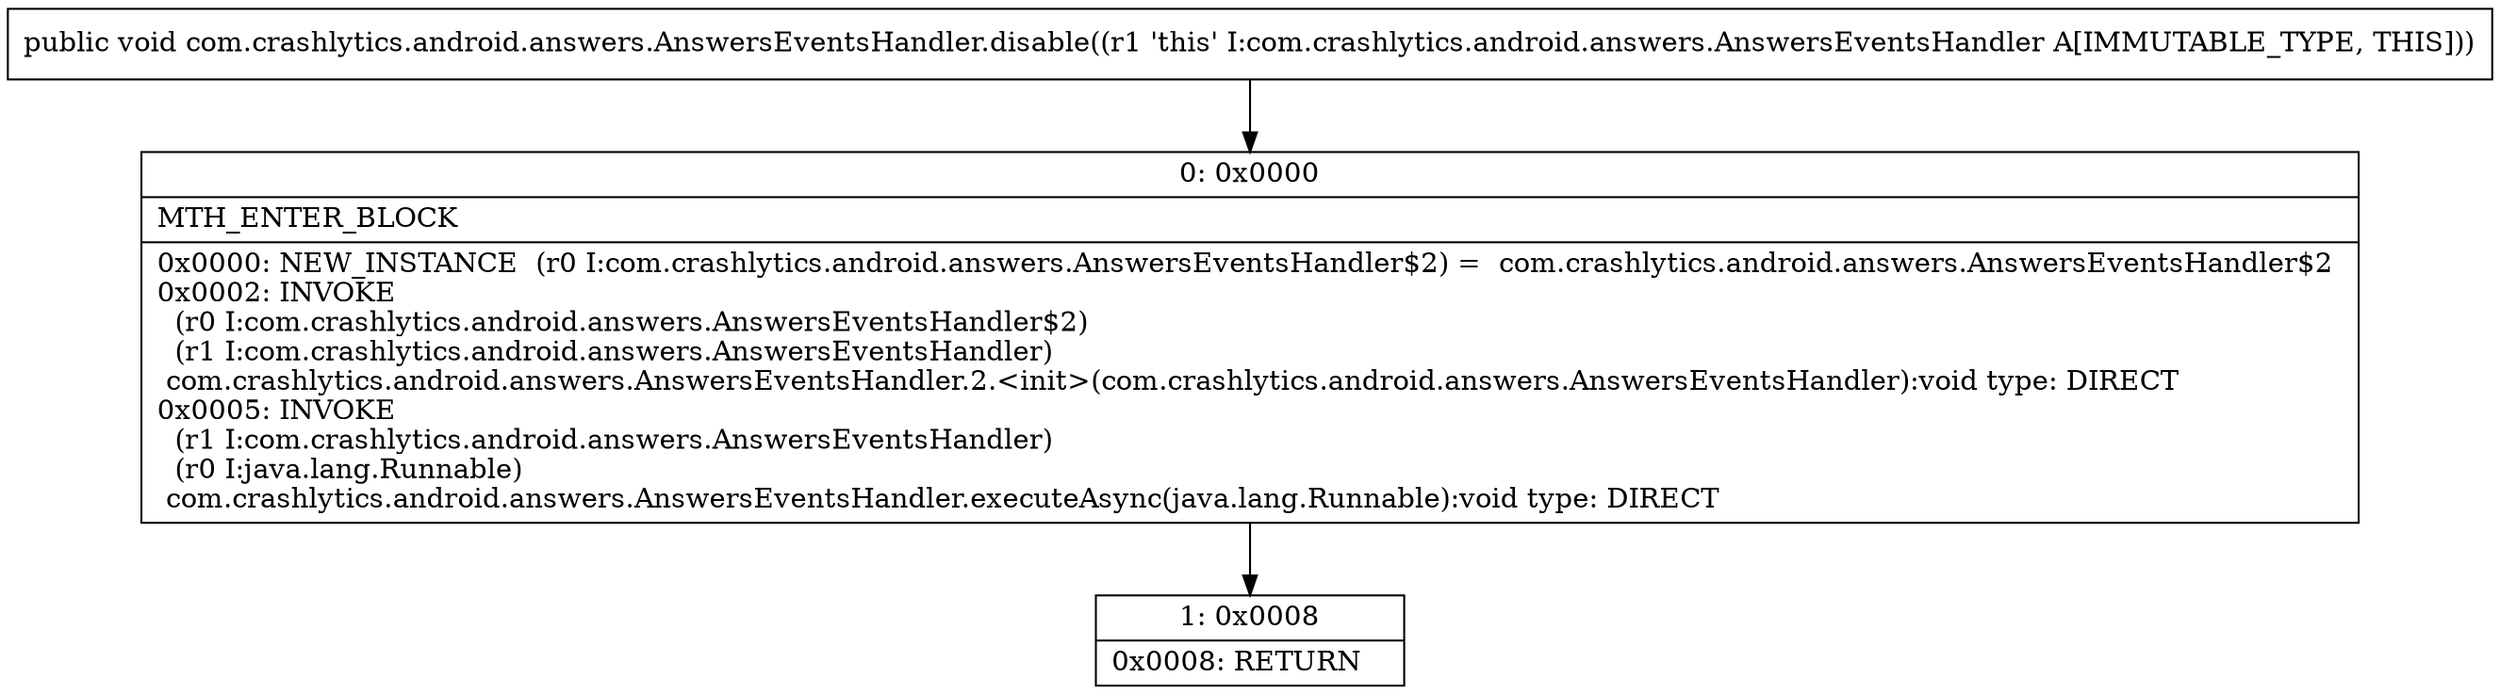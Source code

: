 digraph "CFG forcom.crashlytics.android.answers.AnswersEventsHandler.disable()V" {
Node_0 [shape=record,label="{0\:\ 0x0000|MTH_ENTER_BLOCK\l|0x0000: NEW_INSTANCE  (r0 I:com.crashlytics.android.answers.AnswersEventsHandler$2) =  com.crashlytics.android.answers.AnswersEventsHandler$2 \l0x0002: INVOKE  \l  (r0 I:com.crashlytics.android.answers.AnswersEventsHandler$2)\l  (r1 I:com.crashlytics.android.answers.AnswersEventsHandler)\l com.crashlytics.android.answers.AnswersEventsHandler.2.\<init\>(com.crashlytics.android.answers.AnswersEventsHandler):void type: DIRECT \l0x0005: INVOKE  \l  (r1 I:com.crashlytics.android.answers.AnswersEventsHandler)\l  (r0 I:java.lang.Runnable)\l com.crashlytics.android.answers.AnswersEventsHandler.executeAsync(java.lang.Runnable):void type: DIRECT \l}"];
Node_1 [shape=record,label="{1\:\ 0x0008|0x0008: RETURN   \l}"];
MethodNode[shape=record,label="{public void com.crashlytics.android.answers.AnswersEventsHandler.disable((r1 'this' I:com.crashlytics.android.answers.AnswersEventsHandler A[IMMUTABLE_TYPE, THIS])) }"];
MethodNode -> Node_0;
Node_0 -> Node_1;
}

